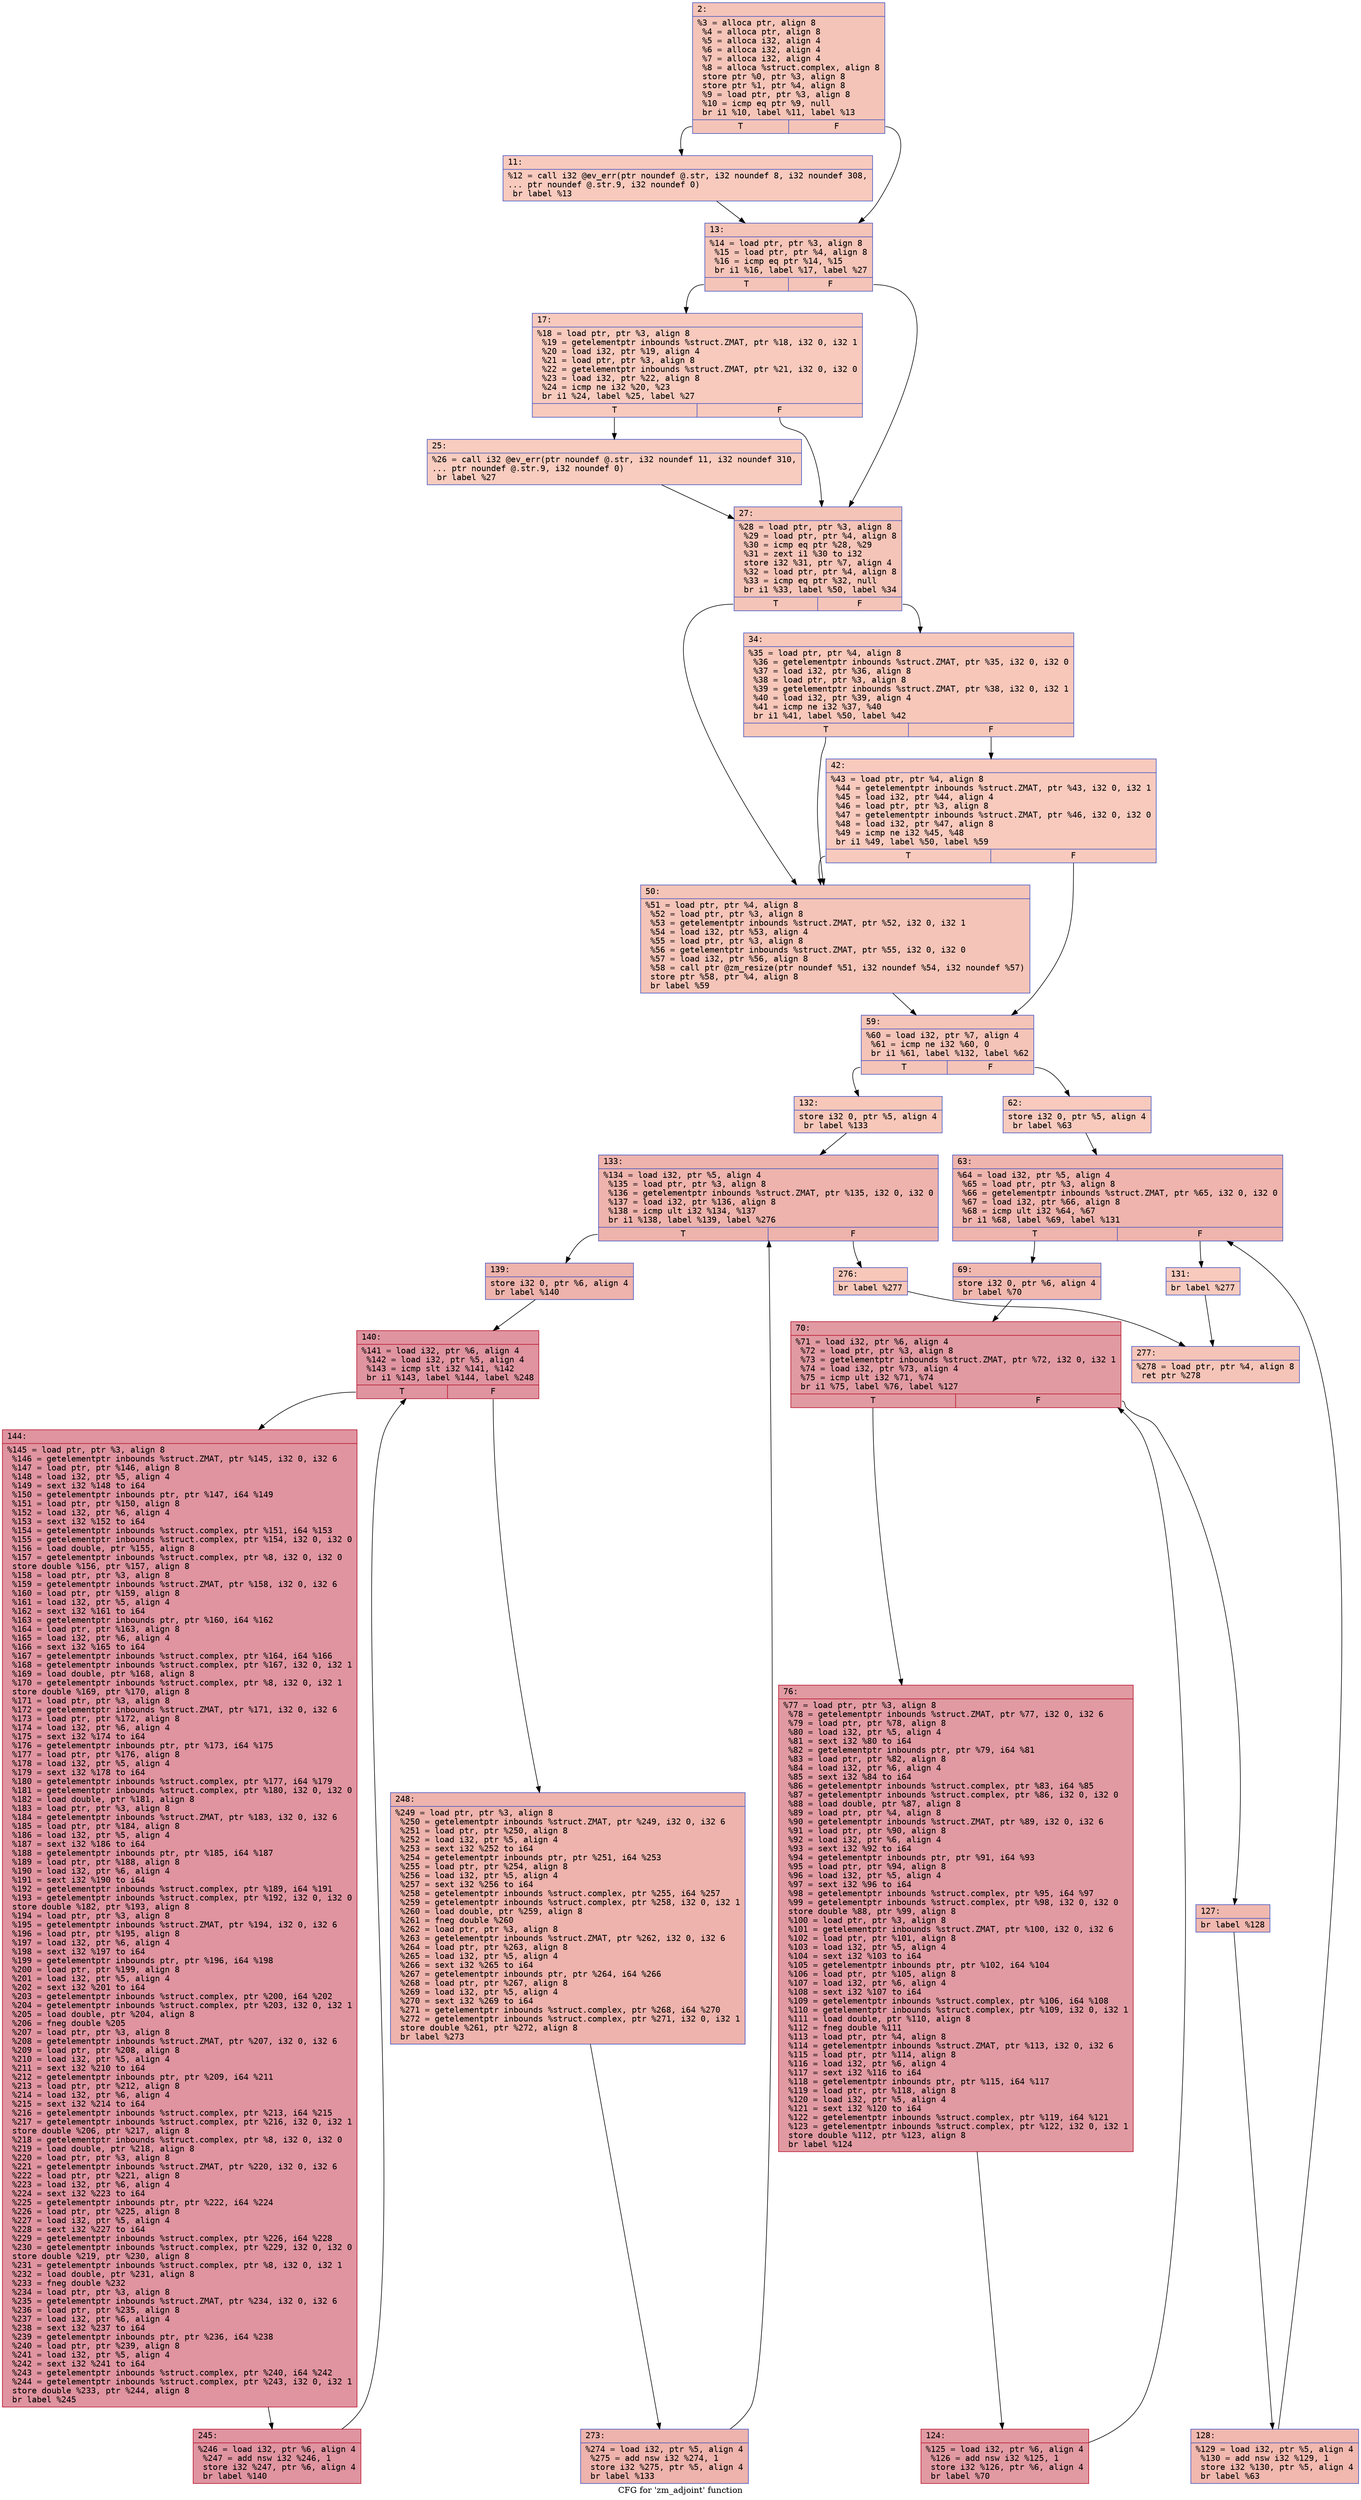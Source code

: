 digraph "CFG for 'zm_adjoint' function" {
	label="CFG for 'zm_adjoint' function";

	Node0x6000006bcd20 [shape=record,color="#3d50c3ff", style=filled, fillcolor="#e97a5f70" fontname="Courier",label="{2:\l|  %3 = alloca ptr, align 8\l  %4 = alloca ptr, align 8\l  %5 = alloca i32, align 4\l  %6 = alloca i32, align 4\l  %7 = alloca i32, align 4\l  %8 = alloca %struct.complex, align 8\l  store ptr %0, ptr %3, align 8\l  store ptr %1, ptr %4, align 8\l  %9 = load ptr, ptr %3, align 8\l  %10 = icmp eq ptr %9, null\l  br i1 %10, label %11, label %13\l|{<s0>T|<s1>F}}"];
	Node0x6000006bcd20:s0 -> Node0x6000006bcd70[tooltip="2 -> 11\nProbability 37.50%" ];
	Node0x6000006bcd20:s1 -> Node0x6000006bcdc0[tooltip="2 -> 13\nProbability 62.50%" ];
	Node0x6000006bcd70 [shape=record,color="#3d50c3ff", style=filled, fillcolor="#ef886b70" fontname="Courier",label="{11:\l|  %12 = call i32 @ev_err(ptr noundef @.str, i32 noundef 8, i32 noundef 308,\l... ptr noundef @.str.9, i32 noundef 0)\l  br label %13\l}"];
	Node0x6000006bcd70 -> Node0x6000006bcdc0[tooltip="11 -> 13\nProbability 100.00%" ];
	Node0x6000006bcdc0 [shape=record,color="#3d50c3ff", style=filled, fillcolor="#e97a5f70" fontname="Courier",label="{13:\l|  %14 = load ptr, ptr %3, align 8\l  %15 = load ptr, ptr %4, align 8\l  %16 = icmp eq ptr %14, %15\l  br i1 %16, label %17, label %27\l|{<s0>T|<s1>F}}"];
	Node0x6000006bcdc0:s0 -> Node0x6000006bce10[tooltip="13 -> 17\nProbability 37.50%" ];
	Node0x6000006bcdc0:s1 -> Node0x6000006bceb0[tooltip="13 -> 27\nProbability 62.50%" ];
	Node0x6000006bce10 [shape=record,color="#3d50c3ff", style=filled, fillcolor="#ef886b70" fontname="Courier",label="{17:\l|  %18 = load ptr, ptr %3, align 8\l  %19 = getelementptr inbounds %struct.ZMAT, ptr %18, i32 0, i32 1\l  %20 = load i32, ptr %19, align 4\l  %21 = load ptr, ptr %3, align 8\l  %22 = getelementptr inbounds %struct.ZMAT, ptr %21, i32 0, i32 0\l  %23 = load i32, ptr %22, align 8\l  %24 = icmp ne i32 %20, %23\l  br i1 %24, label %25, label %27\l|{<s0>T|<s1>F}}"];
	Node0x6000006bce10:s0 -> Node0x6000006bce60[tooltip="17 -> 25\nProbability 50.00%" ];
	Node0x6000006bce10:s1 -> Node0x6000006bceb0[tooltip="17 -> 27\nProbability 50.00%" ];
	Node0x6000006bce60 [shape=record,color="#3d50c3ff", style=filled, fillcolor="#f08b6e70" fontname="Courier",label="{25:\l|  %26 = call i32 @ev_err(ptr noundef @.str, i32 noundef 11, i32 noundef 310,\l... ptr noundef @.str.9, i32 noundef 0)\l  br label %27\l}"];
	Node0x6000006bce60 -> Node0x6000006bceb0[tooltip="25 -> 27\nProbability 100.00%" ];
	Node0x6000006bceb0 [shape=record,color="#3d50c3ff", style=filled, fillcolor="#e97a5f70" fontname="Courier",label="{27:\l|  %28 = load ptr, ptr %3, align 8\l  %29 = load ptr, ptr %4, align 8\l  %30 = icmp eq ptr %28, %29\l  %31 = zext i1 %30 to i32\l  store i32 %31, ptr %7, align 4\l  %32 = load ptr, ptr %4, align 8\l  %33 = icmp eq ptr %32, null\l  br i1 %33, label %50, label %34\l|{<s0>T|<s1>F}}"];
	Node0x6000006bceb0:s0 -> Node0x6000006bcfa0[tooltip="27 -> 50\nProbability 37.50%" ];
	Node0x6000006bceb0:s1 -> Node0x6000006bcf00[tooltip="27 -> 34\nProbability 62.50%" ];
	Node0x6000006bcf00 [shape=record,color="#3d50c3ff", style=filled, fillcolor="#ec7f6370" fontname="Courier",label="{34:\l|  %35 = load ptr, ptr %4, align 8\l  %36 = getelementptr inbounds %struct.ZMAT, ptr %35, i32 0, i32 0\l  %37 = load i32, ptr %36, align 8\l  %38 = load ptr, ptr %3, align 8\l  %39 = getelementptr inbounds %struct.ZMAT, ptr %38, i32 0, i32 1\l  %40 = load i32, ptr %39, align 4\l  %41 = icmp ne i32 %37, %40\l  br i1 %41, label %50, label %42\l|{<s0>T|<s1>F}}"];
	Node0x6000006bcf00:s0 -> Node0x6000006bcfa0[tooltip="34 -> 50\nProbability 50.00%" ];
	Node0x6000006bcf00:s1 -> Node0x6000006bcf50[tooltip="34 -> 42\nProbability 50.00%" ];
	Node0x6000006bcf50 [shape=record,color="#3d50c3ff", style=filled, fillcolor="#ef886b70" fontname="Courier",label="{42:\l|  %43 = load ptr, ptr %4, align 8\l  %44 = getelementptr inbounds %struct.ZMAT, ptr %43, i32 0, i32 1\l  %45 = load i32, ptr %44, align 4\l  %46 = load ptr, ptr %3, align 8\l  %47 = getelementptr inbounds %struct.ZMAT, ptr %46, i32 0, i32 0\l  %48 = load i32, ptr %47, align 8\l  %49 = icmp ne i32 %45, %48\l  br i1 %49, label %50, label %59\l|{<s0>T|<s1>F}}"];
	Node0x6000006bcf50:s0 -> Node0x6000006bcfa0[tooltip="42 -> 50\nProbability 50.00%" ];
	Node0x6000006bcf50:s1 -> Node0x6000006bcff0[tooltip="42 -> 59\nProbability 50.00%" ];
	Node0x6000006bcfa0 [shape=record,color="#3d50c3ff", style=filled, fillcolor="#e97a5f70" fontname="Courier",label="{50:\l|  %51 = load ptr, ptr %4, align 8\l  %52 = load ptr, ptr %3, align 8\l  %53 = getelementptr inbounds %struct.ZMAT, ptr %52, i32 0, i32 1\l  %54 = load i32, ptr %53, align 4\l  %55 = load ptr, ptr %3, align 8\l  %56 = getelementptr inbounds %struct.ZMAT, ptr %55, i32 0, i32 0\l  %57 = load i32, ptr %56, align 8\l  %58 = call ptr @zm_resize(ptr noundef %51, i32 noundef %54, i32 noundef %57)\l  store ptr %58, ptr %4, align 8\l  br label %59\l}"];
	Node0x6000006bcfa0 -> Node0x6000006bcff0[tooltip="50 -> 59\nProbability 100.00%" ];
	Node0x6000006bcff0 [shape=record,color="#3d50c3ff", style=filled, fillcolor="#e97a5f70" fontname="Courier",label="{59:\l|  %60 = load i32, ptr %7, align 4\l  %61 = icmp ne i32 %60, 0\l  br i1 %61, label %132, label %62\l|{<s0>T|<s1>F}}"];
	Node0x6000006bcff0:s0 -> Node0x6000006bd310[tooltip="59 -> 132\nProbability 62.50%" ];
	Node0x6000006bcff0:s1 -> Node0x6000006bd040[tooltip="59 -> 62\nProbability 37.50%" ];
	Node0x6000006bd040 [shape=record,color="#3d50c3ff", style=filled, fillcolor="#ef886b70" fontname="Courier",label="{62:\l|  store i32 0, ptr %5, align 4\l  br label %63\l}"];
	Node0x6000006bd040 -> Node0x6000006bd090[tooltip="62 -> 63\nProbability 100.00%" ];
	Node0x6000006bd090 [shape=record,color="#3d50c3ff", style=filled, fillcolor="#d8564670" fontname="Courier",label="{63:\l|  %64 = load i32, ptr %5, align 4\l  %65 = load ptr, ptr %3, align 8\l  %66 = getelementptr inbounds %struct.ZMAT, ptr %65, i32 0, i32 0\l  %67 = load i32, ptr %66, align 8\l  %68 = icmp ult i32 %64, %67\l  br i1 %68, label %69, label %131\l|{<s0>T|<s1>F}}"];
	Node0x6000006bd090:s0 -> Node0x6000006bd0e0[tooltip="63 -> 69\nProbability 96.88%" ];
	Node0x6000006bd090:s1 -> Node0x6000006bd2c0[tooltip="63 -> 131\nProbability 3.12%" ];
	Node0x6000006bd0e0 [shape=record,color="#3d50c3ff", style=filled, fillcolor="#dc5d4a70" fontname="Courier",label="{69:\l|  store i32 0, ptr %6, align 4\l  br label %70\l}"];
	Node0x6000006bd0e0 -> Node0x6000006bd130[tooltip="69 -> 70\nProbability 100.00%" ];
	Node0x6000006bd130 [shape=record,color="#b70d28ff", style=filled, fillcolor="#bb1b2c70" fontname="Courier",label="{70:\l|  %71 = load i32, ptr %6, align 4\l  %72 = load ptr, ptr %3, align 8\l  %73 = getelementptr inbounds %struct.ZMAT, ptr %72, i32 0, i32 1\l  %74 = load i32, ptr %73, align 4\l  %75 = icmp ult i32 %71, %74\l  br i1 %75, label %76, label %127\l|{<s0>T|<s1>F}}"];
	Node0x6000006bd130:s0 -> Node0x6000006bd180[tooltip="70 -> 76\nProbability 96.88%" ];
	Node0x6000006bd130:s1 -> Node0x6000006bd220[tooltip="70 -> 127\nProbability 3.12%" ];
	Node0x6000006bd180 [shape=record,color="#b70d28ff", style=filled, fillcolor="#bb1b2c70" fontname="Courier",label="{76:\l|  %77 = load ptr, ptr %3, align 8\l  %78 = getelementptr inbounds %struct.ZMAT, ptr %77, i32 0, i32 6\l  %79 = load ptr, ptr %78, align 8\l  %80 = load i32, ptr %5, align 4\l  %81 = sext i32 %80 to i64\l  %82 = getelementptr inbounds ptr, ptr %79, i64 %81\l  %83 = load ptr, ptr %82, align 8\l  %84 = load i32, ptr %6, align 4\l  %85 = sext i32 %84 to i64\l  %86 = getelementptr inbounds %struct.complex, ptr %83, i64 %85\l  %87 = getelementptr inbounds %struct.complex, ptr %86, i32 0, i32 0\l  %88 = load double, ptr %87, align 8\l  %89 = load ptr, ptr %4, align 8\l  %90 = getelementptr inbounds %struct.ZMAT, ptr %89, i32 0, i32 6\l  %91 = load ptr, ptr %90, align 8\l  %92 = load i32, ptr %6, align 4\l  %93 = sext i32 %92 to i64\l  %94 = getelementptr inbounds ptr, ptr %91, i64 %93\l  %95 = load ptr, ptr %94, align 8\l  %96 = load i32, ptr %5, align 4\l  %97 = sext i32 %96 to i64\l  %98 = getelementptr inbounds %struct.complex, ptr %95, i64 %97\l  %99 = getelementptr inbounds %struct.complex, ptr %98, i32 0, i32 0\l  store double %88, ptr %99, align 8\l  %100 = load ptr, ptr %3, align 8\l  %101 = getelementptr inbounds %struct.ZMAT, ptr %100, i32 0, i32 6\l  %102 = load ptr, ptr %101, align 8\l  %103 = load i32, ptr %5, align 4\l  %104 = sext i32 %103 to i64\l  %105 = getelementptr inbounds ptr, ptr %102, i64 %104\l  %106 = load ptr, ptr %105, align 8\l  %107 = load i32, ptr %6, align 4\l  %108 = sext i32 %107 to i64\l  %109 = getelementptr inbounds %struct.complex, ptr %106, i64 %108\l  %110 = getelementptr inbounds %struct.complex, ptr %109, i32 0, i32 1\l  %111 = load double, ptr %110, align 8\l  %112 = fneg double %111\l  %113 = load ptr, ptr %4, align 8\l  %114 = getelementptr inbounds %struct.ZMAT, ptr %113, i32 0, i32 6\l  %115 = load ptr, ptr %114, align 8\l  %116 = load i32, ptr %6, align 4\l  %117 = sext i32 %116 to i64\l  %118 = getelementptr inbounds ptr, ptr %115, i64 %117\l  %119 = load ptr, ptr %118, align 8\l  %120 = load i32, ptr %5, align 4\l  %121 = sext i32 %120 to i64\l  %122 = getelementptr inbounds %struct.complex, ptr %119, i64 %121\l  %123 = getelementptr inbounds %struct.complex, ptr %122, i32 0, i32 1\l  store double %112, ptr %123, align 8\l  br label %124\l}"];
	Node0x6000006bd180 -> Node0x6000006bd1d0[tooltip="76 -> 124\nProbability 100.00%" ];
	Node0x6000006bd1d0 [shape=record,color="#b70d28ff", style=filled, fillcolor="#bb1b2c70" fontname="Courier",label="{124:\l|  %125 = load i32, ptr %6, align 4\l  %126 = add nsw i32 %125, 1\l  store i32 %126, ptr %6, align 4\l  br label %70\l}"];
	Node0x6000006bd1d0 -> Node0x6000006bd130[tooltip="124 -> 70\nProbability 100.00%" ];
	Node0x6000006bd220 [shape=record,color="#3d50c3ff", style=filled, fillcolor="#dc5d4a70" fontname="Courier",label="{127:\l|  br label %128\l}"];
	Node0x6000006bd220 -> Node0x6000006bd270[tooltip="127 -> 128\nProbability 100.00%" ];
	Node0x6000006bd270 [shape=record,color="#3d50c3ff", style=filled, fillcolor="#dc5d4a70" fontname="Courier",label="{128:\l|  %129 = load i32, ptr %5, align 4\l  %130 = add nsw i32 %129, 1\l  store i32 %130, ptr %5, align 4\l  br label %63\l}"];
	Node0x6000006bd270 -> Node0x6000006bd090[tooltip="128 -> 63\nProbability 100.00%" ];
	Node0x6000006bd2c0 [shape=record,color="#3d50c3ff", style=filled, fillcolor="#ef886b70" fontname="Courier",label="{131:\l|  br label %277\l}"];
	Node0x6000006bd2c0 -> Node0x6000006bd5e0[tooltip="131 -> 277\nProbability 100.00%" ];
	Node0x6000006bd310 [shape=record,color="#3d50c3ff", style=filled, fillcolor="#ec7f6370" fontname="Courier",label="{132:\l|  store i32 0, ptr %5, align 4\l  br label %133\l}"];
	Node0x6000006bd310 -> Node0x6000006bd360[tooltip="132 -> 133\nProbability 100.00%" ];
	Node0x6000006bd360 [shape=record,color="#3d50c3ff", style=filled, fillcolor="#d6524470" fontname="Courier",label="{133:\l|  %134 = load i32, ptr %5, align 4\l  %135 = load ptr, ptr %3, align 8\l  %136 = getelementptr inbounds %struct.ZMAT, ptr %135, i32 0, i32 0\l  %137 = load i32, ptr %136, align 8\l  %138 = icmp ult i32 %134, %137\l  br i1 %138, label %139, label %276\l|{<s0>T|<s1>F}}"];
	Node0x6000006bd360:s0 -> Node0x6000006bd3b0[tooltip="133 -> 139\nProbability 96.88%" ];
	Node0x6000006bd360:s1 -> Node0x6000006bd590[tooltip="133 -> 276\nProbability 3.12%" ];
	Node0x6000006bd3b0 [shape=record,color="#3d50c3ff", style=filled, fillcolor="#d6524470" fontname="Courier",label="{139:\l|  store i32 0, ptr %6, align 4\l  br label %140\l}"];
	Node0x6000006bd3b0 -> Node0x6000006bd400[tooltip="139 -> 140\nProbability 100.00%" ];
	Node0x6000006bd400 [shape=record,color="#b70d28ff", style=filled, fillcolor="#b70d2870" fontname="Courier",label="{140:\l|  %141 = load i32, ptr %6, align 4\l  %142 = load i32, ptr %5, align 4\l  %143 = icmp slt i32 %141, %142\l  br i1 %143, label %144, label %248\l|{<s0>T|<s1>F}}"];
	Node0x6000006bd400:s0 -> Node0x6000006bd450[tooltip="140 -> 144\nProbability 96.88%" ];
	Node0x6000006bd400:s1 -> Node0x6000006bd4f0[tooltip="140 -> 248\nProbability 3.12%" ];
	Node0x6000006bd450 [shape=record,color="#b70d28ff", style=filled, fillcolor="#b70d2870" fontname="Courier",label="{144:\l|  %145 = load ptr, ptr %3, align 8\l  %146 = getelementptr inbounds %struct.ZMAT, ptr %145, i32 0, i32 6\l  %147 = load ptr, ptr %146, align 8\l  %148 = load i32, ptr %5, align 4\l  %149 = sext i32 %148 to i64\l  %150 = getelementptr inbounds ptr, ptr %147, i64 %149\l  %151 = load ptr, ptr %150, align 8\l  %152 = load i32, ptr %6, align 4\l  %153 = sext i32 %152 to i64\l  %154 = getelementptr inbounds %struct.complex, ptr %151, i64 %153\l  %155 = getelementptr inbounds %struct.complex, ptr %154, i32 0, i32 0\l  %156 = load double, ptr %155, align 8\l  %157 = getelementptr inbounds %struct.complex, ptr %8, i32 0, i32 0\l  store double %156, ptr %157, align 8\l  %158 = load ptr, ptr %3, align 8\l  %159 = getelementptr inbounds %struct.ZMAT, ptr %158, i32 0, i32 6\l  %160 = load ptr, ptr %159, align 8\l  %161 = load i32, ptr %5, align 4\l  %162 = sext i32 %161 to i64\l  %163 = getelementptr inbounds ptr, ptr %160, i64 %162\l  %164 = load ptr, ptr %163, align 8\l  %165 = load i32, ptr %6, align 4\l  %166 = sext i32 %165 to i64\l  %167 = getelementptr inbounds %struct.complex, ptr %164, i64 %166\l  %168 = getelementptr inbounds %struct.complex, ptr %167, i32 0, i32 1\l  %169 = load double, ptr %168, align 8\l  %170 = getelementptr inbounds %struct.complex, ptr %8, i32 0, i32 1\l  store double %169, ptr %170, align 8\l  %171 = load ptr, ptr %3, align 8\l  %172 = getelementptr inbounds %struct.ZMAT, ptr %171, i32 0, i32 6\l  %173 = load ptr, ptr %172, align 8\l  %174 = load i32, ptr %6, align 4\l  %175 = sext i32 %174 to i64\l  %176 = getelementptr inbounds ptr, ptr %173, i64 %175\l  %177 = load ptr, ptr %176, align 8\l  %178 = load i32, ptr %5, align 4\l  %179 = sext i32 %178 to i64\l  %180 = getelementptr inbounds %struct.complex, ptr %177, i64 %179\l  %181 = getelementptr inbounds %struct.complex, ptr %180, i32 0, i32 0\l  %182 = load double, ptr %181, align 8\l  %183 = load ptr, ptr %3, align 8\l  %184 = getelementptr inbounds %struct.ZMAT, ptr %183, i32 0, i32 6\l  %185 = load ptr, ptr %184, align 8\l  %186 = load i32, ptr %5, align 4\l  %187 = sext i32 %186 to i64\l  %188 = getelementptr inbounds ptr, ptr %185, i64 %187\l  %189 = load ptr, ptr %188, align 8\l  %190 = load i32, ptr %6, align 4\l  %191 = sext i32 %190 to i64\l  %192 = getelementptr inbounds %struct.complex, ptr %189, i64 %191\l  %193 = getelementptr inbounds %struct.complex, ptr %192, i32 0, i32 0\l  store double %182, ptr %193, align 8\l  %194 = load ptr, ptr %3, align 8\l  %195 = getelementptr inbounds %struct.ZMAT, ptr %194, i32 0, i32 6\l  %196 = load ptr, ptr %195, align 8\l  %197 = load i32, ptr %6, align 4\l  %198 = sext i32 %197 to i64\l  %199 = getelementptr inbounds ptr, ptr %196, i64 %198\l  %200 = load ptr, ptr %199, align 8\l  %201 = load i32, ptr %5, align 4\l  %202 = sext i32 %201 to i64\l  %203 = getelementptr inbounds %struct.complex, ptr %200, i64 %202\l  %204 = getelementptr inbounds %struct.complex, ptr %203, i32 0, i32 1\l  %205 = load double, ptr %204, align 8\l  %206 = fneg double %205\l  %207 = load ptr, ptr %3, align 8\l  %208 = getelementptr inbounds %struct.ZMAT, ptr %207, i32 0, i32 6\l  %209 = load ptr, ptr %208, align 8\l  %210 = load i32, ptr %5, align 4\l  %211 = sext i32 %210 to i64\l  %212 = getelementptr inbounds ptr, ptr %209, i64 %211\l  %213 = load ptr, ptr %212, align 8\l  %214 = load i32, ptr %6, align 4\l  %215 = sext i32 %214 to i64\l  %216 = getelementptr inbounds %struct.complex, ptr %213, i64 %215\l  %217 = getelementptr inbounds %struct.complex, ptr %216, i32 0, i32 1\l  store double %206, ptr %217, align 8\l  %218 = getelementptr inbounds %struct.complex, ptr %8, i32 0, i32 0\l  %219 = load double, ptr %218, align 8\l  %220 = load ptr, ptr %3, align 8\l  %221 = getelementptr inbounds %struct.ZMAT, ptr %220, i32 0, i32 6\l  %222 = load ptr, ptr %221, align 8\l  %223 = load i32, ptr %6, align 4\l  %224 = sext i32 %223 to i64\l  %225 = getelementptr inbounds ptr, ptr %222, i64 %224\l  %226 = load ptr, ptr %225, align 8\l  %227 = load i32, ptr %5, align 4\l  %228 = sext i32 %227 to i64\l  %229 = getelementptr inbounds %struct.complex, ptr %226, i64 %228\l  %230 = getelementptr inbounds %struct.complex, ptr %229, i32 0, i32 0\l  store double %219, ptr %230, align 8\l  %231 = getelementptr inbounds %struct.complex, ptr %8, i32 0, i32 1\l  %232 = load double, ptr %231, align 8\l  %233 = fneg double %232\l  %234 = load ptr, ptr %3, align 8\l  %235 = getelementptr inbounds %struct.ZMAT, ptr %234, i32 0, i32 6\l  %236 = load ptr, ptr %235, align 8\l  %237 = load i32, ptr %6, align 4\l  %238 = sext i32 %237 to i64\l  %239 = getelementptr inbounds ptr, ptr %236, i64 %238\l  %240 = load ptr, ptr %239, align 8\l  %241 = load i32, ptr %5, align 4\l  %242 = sext i32 %241 to i64\l  %243 = getelementptr inbounds %struct.complex, ptr %240, i64 %242\l  %244 = getelementptr inbounds %struct.complex, ptr %243, i32 0, i32 1\l  store double %233, ptr %244, align 8\l  br label %245\l}"];
	Node0x6000006bd450 -> Node0x6000006bd4a0[tooltip="144 -> 245\nProbability 100.00%" ];
	Node0x6000006bd4a0 [shape=record,color="#b70d28ff", style=filled, fillcolor="#b70d2870" fontname="Courier",label="{245:\l|  %246 = load i32, ptr %6, align 4\l  %247 = add nsw i32 %246, 1\l  store i32 %247, ptr %6, align 4\l  br label %140\l}"];
	Node0x6000006bd4a0 -> Node0x6000006bd400[tooltip="245 -> 140\nProbability 100.00%" ];
	Node0x6000006bd4f0 [shape=record,color="#3d50c3ff", style=filled, fillcolor="#d6524470" fontname="Courier",label="{248:\l|  %249 = load ptr, ptr %3, align 8\l  %250 = getelementptr inbounds %struct.ZMAT, ptr %249, i32 0, i32 6\l  %251 = load ptr, ptr %250, align 8\l  %252 = load i32, ptr %5, align 4\l  %253 = sext i32 %252 to i64\l  %254 = getelementptr inbounds ptr, ptr %251, i64 %253\l  %255 = load ptr, ptr %254, align 8\l  %256 = load i32, ptr %5, align 4\l  %257 = sext i32 %256 to i64\l  %258 = getelementptr inbounds %struct.complex, ptr %255, i64 %257\l  %259 = getelementptr inbounds %struct.complex, ptr %258, i32 0, i32 1\l  %260 = load double, ptr %259, align 8\l  %261 = fneg double %260\l  %262 = load ptr, ptr %3, align 8\l  %263 = getelementptr inbounds %struct.ZMAT, ptr %262, i32 0, i32 6\l  %264 = load ptr, ptr %263, align 8\l  %265 = load i32, ptr %5, align 4\l  %266 = sext i32 %265 to i64\l  %267 = getelementptr inbounds ptr, ptr %264, i64 %266\l  %268 = load ptr, ptr %267, align 8\l  %269 = load i32, ptr %5, align 4\l  %270 = sext i32 %269 to i64\l  %271 = getelementptr inbounds %struct.complex, ptr %268, i64 %270\l  %272 = getelementptr inbounds %struct.complex, ptr %271, i32 0, i32 1\l  store double %261, ptr %272, align 8\l  br label %273\l}"];
	Node0x6000006bd4f0 -> Node0x6000006bd540[tooltip="248 -> 273\nProbability 100.00%" ];
	Node0x6000006bd540 [shape=record,color="#3d50c3ff", style=filled, fillcolor="#d6524470" fontname="Courier",label="{273:\l|  %274 = load i32, ptr %5, align 4\l  %275 = add nsw i32 %274, 1\l  store i32 %275, ptr %5, align 4\l  br label %133\l}"];
	Node0x6000006bd540 -> Node0x6000006bd360[tooltip="273 -> 133\nProbability 100.00%" ];
	Node0x6000006bd590 [shape=record,color="#3d50c3ff", style=filled, fillcolor="#ec7f6370" fontname="Courier",label="{276:\l|  br label %277\l}"];
	Node0x6000006bd590 -> Node0x6000006bd5e0[tooltip="276 -> 277\nProbability 100.00%" ];
	Node0x6000006bd5e0 [shape=record,color="#3d50c3ff", style=filled, fillcolor="#e97a5f70" fontname="Courier",label="{277:\l|  %278 = load ptr, ptr %4, align 8\l  ret ptr %278\l}"];
}
